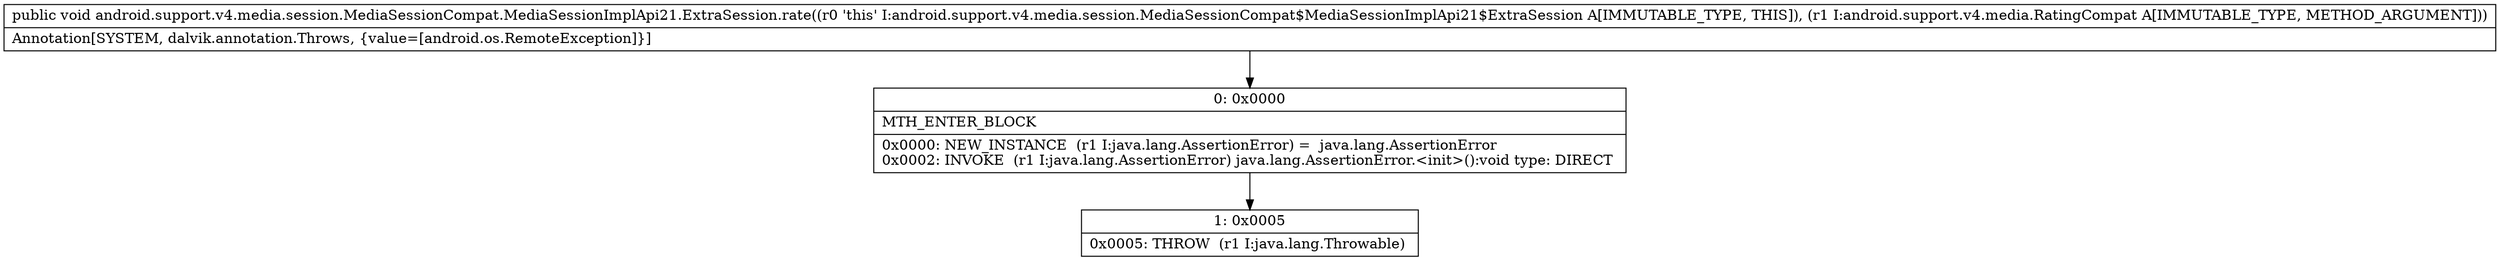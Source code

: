 digraph "CFG forandroid.support.v4.media.session.MediaSessionCompat.MediaSessionImplApi21.ExtraSession.rate(Landroid\/support\/v4\/media\/RatingCompat;)V" {
Node_0 [shape=record,label="{0\:\ 0x0000|MTH_ENTER_BLOCK\l|0x0000: NEW_INSTANCE  (r1 I:java.lang.AssertionError) =  java.lang.AssertionError \l0x0002: INVOKE  (r1 I:java.lang.AssertionError) java.lang.AssertionError.\<init\>():void type: DIRECT \l}"];
Node_1 [shape=record,label="{1\:\ 0x0005|0x0005: THROW  (r1 I:java.lang.Throwable) \l}"];
MethodNode[shape=record,label="{public void android.support.v4.media.session.MediaSessionCompat.MediaSessionImplApi21.ExtraSession.rate((r0 'this' I:android.support.v4.media.session.MediaSessionCompat$MediaSessionImplApi21$ExtraSession A[IMMUTABLE_TYPE, THIS]), (r1 I:android.support.v4.media.RatingCompat A[IMMUTABLE_TYPE, METHOD_ARGUMENT]))  | Annotation[SYSTEM, dalvik.annotation.Throws, \{value=[android.os.RemoteException]\}]\l}"];
MethodNode -> Node_0;
Node_0 -> Node_1;
}

